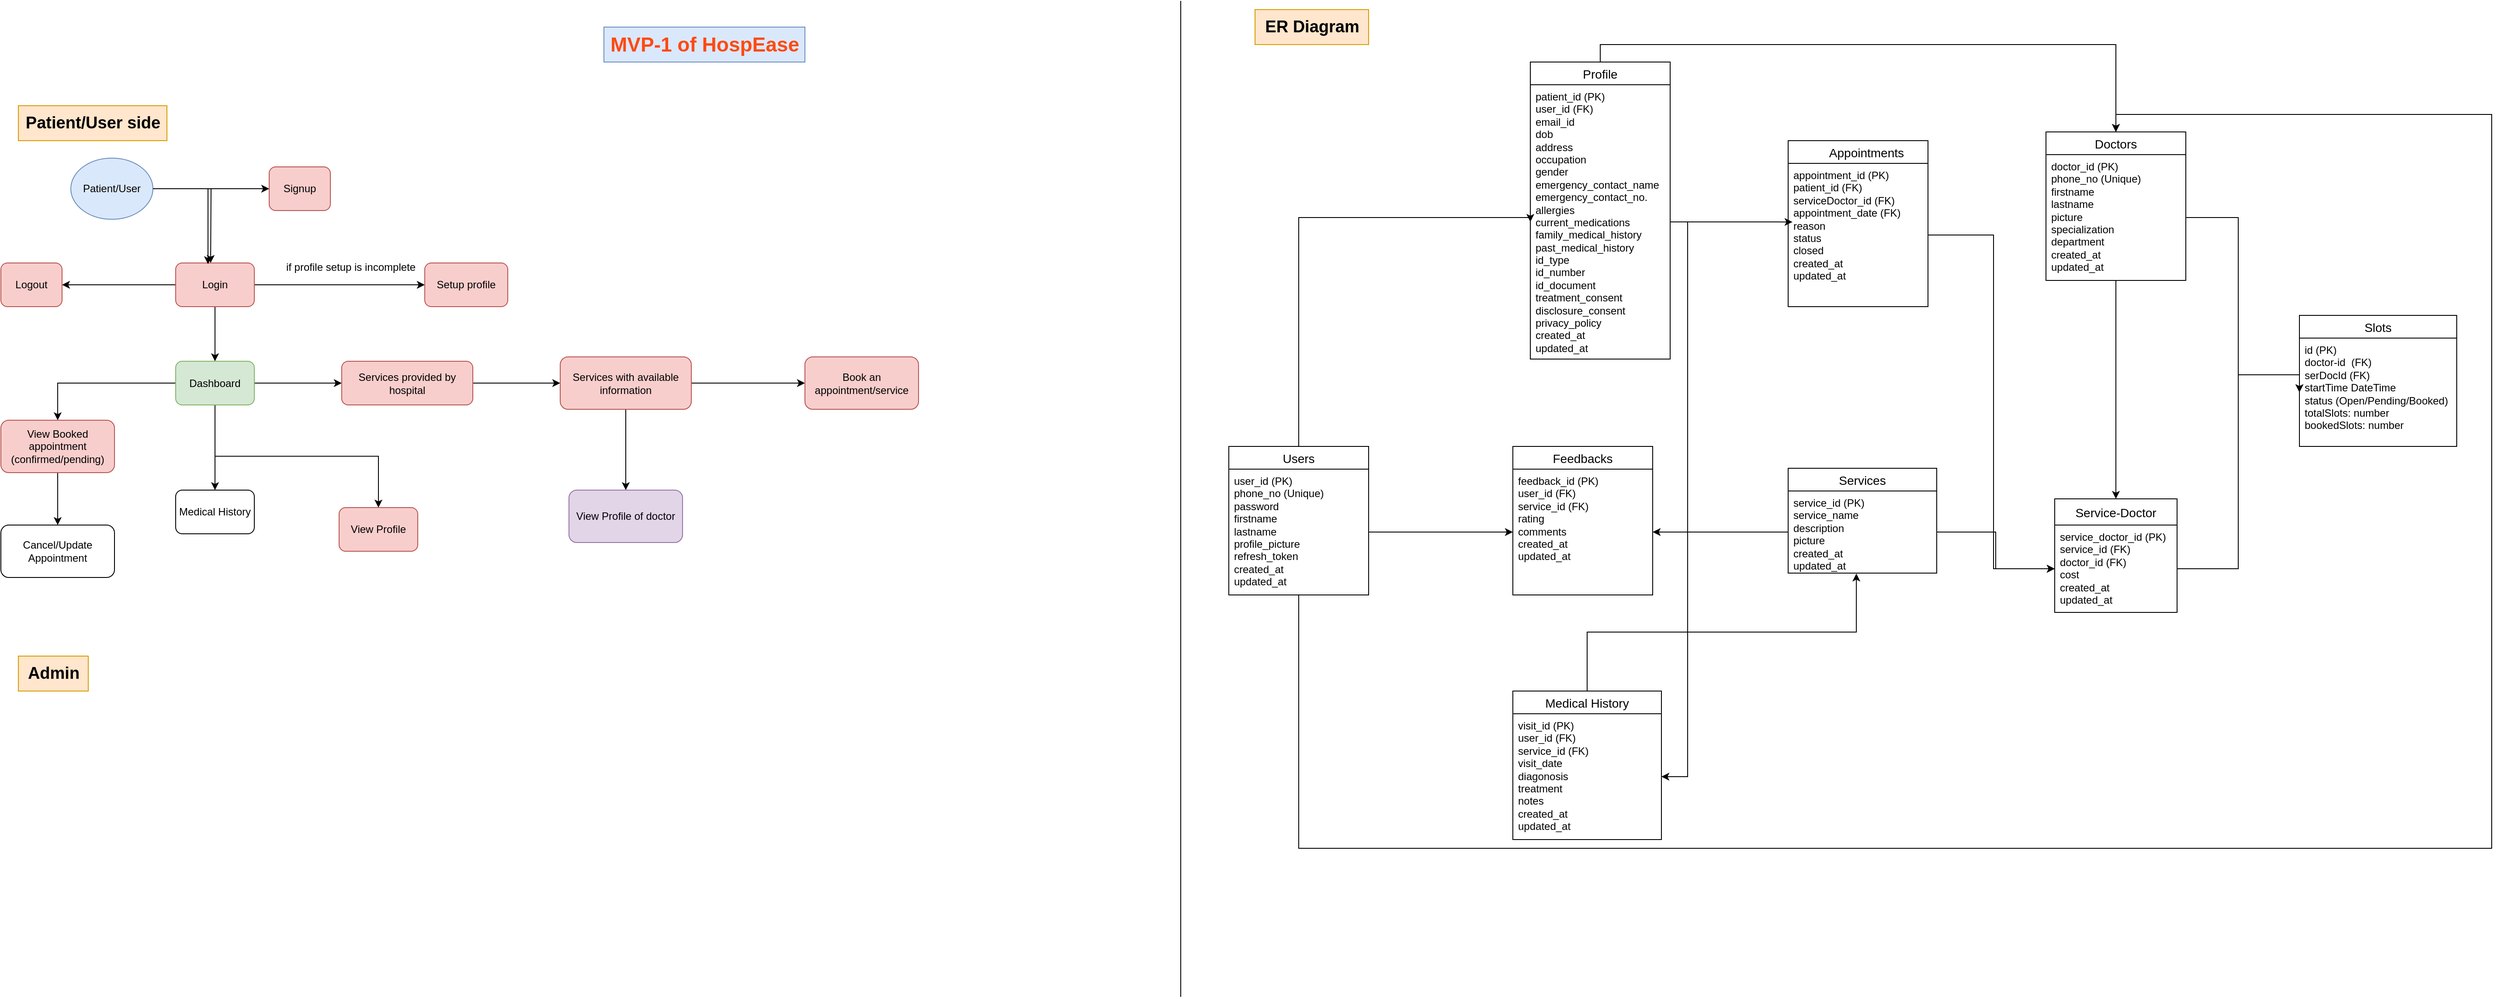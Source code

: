 <mxfile version="26.1.1">
  <diagram name="Page-1" id="d-nopnzSBq9tn4SjZCmI">
    <mxGraphModel dx="2120" dy="558" grid="1" gridSize="10" guides="1" tooltips="1" connect="1" arrows="1" fold="1" page="1" pageScale="1" pageWidth="827" pageHeight="1169" math="0" shadow="0">
      <root>
        <mxCell id="0" />
        <mxCell id="1" parent="0" />
        <mxCell id="kU3IOb3GpnpMXr-DWQhT-1" value="Patient/User side" style="text;html=1;align=center;verticalAlign=middle;resizable=0;points=[];autosize=1;strokeColor=#d79b00;fillColor=#ffe6cc;fontStyle=1;fontSize=19;" parent="1" vertex="1">
          <mxGeometry x="-780" y="120" width="170" height="40" as="geometry" />
        </mxCell>
        <mxCell id="kU3IOb3GpnpMXr-DWQhT-5" style="edgeStyle=orthogonalEdgeStyle;rounded=0;orthogonalLoop=1;jettySize=auto;html=1;exitX=1;exitY=0.5;exitDx=0;exitDy=0;entryX=0;entryY=0.5;entryDx=0;entryDy=0;" parent="1" source="kU3IOb3GpnpMXr-DWQhT-2" target="kU3IOb3GpnpMXr-DWQhT-3" edge="1">
          <mxGeometry relative="1" as="geometry" />
        </mxCell>
        <mxCell id="kU3IOb3GpnpMXr-DWQhT-2" value="Patient/User" style="ellipse;whiteSpace=wrap;html=1;fillColor=#dae8fc;strokeColor=#6c8ebf;" parent="1" vertex="1">
          <mxGeometry x="-720" y="180" width="94" height="70" as="geometry" />
        </mxCell>
        <mxCell id="kU3IOb3GpnpMXr-DWQhT-8" value="" style="edgeStyle=orthogonalEdgeStyle;rounded=0;orthogonalLoop=1;jettySize=auto;html=1;" parent="1" source="kU3IOb3GpnpMXr-DWQhT-3" edge="1">
          <mxGeometry relative="1" as="geometry">
            <mxPoint x="-560" y="300" as="targetPoint" />
          </mxGeometry>
        </mxCell>
        <mxCell id="kU3IOb3GpnpMXr-DWQhT-3" value="Signup" style="rounded=1;whiteSpace=wrap;html=1;fillColor=#f8cecc;strokeColor=#b85450;" parent="1" vertex="1">
          <mxGeometry x="-493" y="190" width="70" height="50" as="geometry" />
        </mxCell>
        <mxCell id="kU3IOb3GpnpMXr-DWQhT-10" style="edgeStyle=orthogonalEdgeStyle;rounded=0;orthogonalLoop=1;jettySize=auto;html=1;entryX=0;entryY=0.5;entryDx=0;entryDy=0;" parent="1" source="kU3IOb3GpnpMXr-DWQhT-4" target="kU3IOb3GpnpMXr-DWQhT-7" edge="1">
          <mxGeometry relative="1" as="geometry" />
        </mxCell>
        <mxCell id="kU3IOb3GpnpMXr-DWQhT-15" style="edgeStyle=orthogonalEdgeStyle;rounded=0;orthogonalLoop=1;jettySize=auto;html=1;entryX=0.5;entryY=0;entryDx=0;entryDy=0;" parent="1" source="kU3IOb3GpnpMXr-DWQhT-4" target="kU3IOb3GpnpMXr-DWQhT-13" edge="1">
          <mxGeometry relative="1" as="geometry" />
        </mxCell>
        <mxCell id="kU3IOb3GpnpMXr-DWQhT-45" style="edgeStyle=orthogonalEdgeStyle;rounded=0;orthogonalLoop=1;jettySize=auto;html=1;exitX=0;exitY=0.5;exitDx=0;exitDy=0;" parent="1" source="kU3IOb3GpnpMXr-DWQhT-4" target="kU3IOb3GpnpMXr-DWQhT-42" edge="1">
          <mxGeometry relative="1" as="geometry" />
        </mxCell>
        <mxCell id="kU3IOb3GpnpMXr-DWQhT-4" value="Login" style="rounded=1;whiteSpace=wrap;html=1;fillColor=#f8cecc;strokeColor=#b85450;" parent="1" vertex="1">
          <mxGeometry x="-600" y="300" width="90" height="50" as="geometry" />
        </mxCell>
        <mxCell id="kU3IOb3GpnpMXr-DWQhT-6" style="edgeStyle=orthogonalEdgeStyle;rounded=0;orthogonalLoop=1;jettySize=auto;html=1;entryX=0.411;entryY=0.027;entryDx=0;entryDy=0;entryPerimeter=0;" parent="1" source="kU3IOb3GpnpMXr-DWQhT-2" target="kU3IOb3GpnpMXr-DWQhT-4" edge="1">
          <mxGeometry relative="1" as="geometry" />
        </mxCell>
        <mxCell id="kU3IOb3GpnpMXr-DWQhT-7" value="Setup profile" style="whiteSpace=wrap;html=1;rounded=1;fillColor=#f8cecc;strokeColor=#b85450;" parent="1" vertex="1">
          <mxGeometry x="-315" y="300" width="95" height="50" as="geometry" />
        </mxCell>
        <mxCell id="kU3IOb3GpnpMXr-DWQhT-11" value="if profile setup is incomplete" style="text;html=1;align=center;verticalAlign=middle;resizable=0;points=[];autosize=1;strokeColor=none;fillColor=none;" parent="1" vertex="1">
          <mxGeometry x="-485" y="290" width="170" height="30" as="geometry" />
        </mxCell>
        <mxCell id="kU3IOb3GpnpMXr-DWQhT-34" style="edgeStyle=orthogonalEdgeStyle;rounded=0;orthogonalLoop=1;jettySize=auto;html=1;exitX=1;exitY=0.5;exitDx=0;exitDy=0;entryX=0;entryY=0.5;entryDx=0;entryDy=0;" parent="1" source="kU3IOb3GpnpMXr-DWQhT-13" target="kU3IOb3GpnpMXr-DWQhT-24" edge="1">
          <mxGeometry relative="1" as="geometry" />
        </mxCell>
        <mxCell id="kU3IOb3GpnpMXr-DWQhT-46" style="edgeStyle=orthogonalEdgeStyle;rounded=0;orthogonalLoop=1;jettySize=auto;html=1;exitX=0;exitY=0.5;exitDx=0;exitDy=0;entryX=0.5;entryY=0;entryDx=0;entryDy=0;" parent="1" source="kU3IOb3GpnpMXr-DWQhT-13" target="kU3IOb3GpnpMXr-DWQhT-39" edge="1">
          <mxGeometry relative="1" as="geometry" />
        </mxCell>
        <mxCell id="kU3IOb3GpnpMXr-DWQhT-51" value="" style="edgeStyle=orthogonalEdgeStyle;rounded=0;orthogonalLoop=1;jettySize=auto;html=1;" parent="1" source="kU3IOb3GpnpMXr-DWQhT-13" target="kU3IOb3GpnpMXr-DWQhT-50" edge="1">
          <mxGeometry relative="1" as="geometry" />
        </mxCell>
        <mxCell id="BbvbZVtMKgDEIU8Omq29-3" style="edgeStyle=orthogonalEdgeStyle;rounded=0;orthogonalLoop=1;jettySize=auto;html=1;exitX=0.5;exitY=1;exitDx=0;exitDy=0;entryX=0.5;entryY=0;entryDx=0;entryDy=0;" parent="1" source="kU3IOb3GpnpMXr-DWQhT-13" target="BbvbZVtMKgDEIU8Omq29-2" edge="1">
          <mxGeometry relative="1" as="geometry" />
        </mxCell>
        <mxCell id="kU3IOb3GpnpMXr-DWQhT-13" value="Dashboard" style="rounded=1;whiteSpace=wrap;html=1;fillColor=#d5e8d4;strokeColor=#82b366;" parent="1" vertex="1">
          <mxGeometry x="-600" y="412.5" width="90" height="50" as="geometry" />
        </mxCell>
        <mxCell id="kU3IOb3GpnpMXr-DWQhT-23" value="MVP-1 of&amp;nbsp;HospEase" style="text;html=1;align=center;verticalAlign=middle;resizable=0;points=[];autosize=1;strokeColor=#6c8ebf;fillColor=#dae8fc;fontSize=23;fontStyle=1;fontColor=#FF4912;" parent="1" vertex="1">
          <mxGeometry x="-110" y="30" width="230" height="40" as="geometry" />
        </mxCell>
        <mxCell id="kU3IOb3GpnpMXr-DWQhT-28" style="edgeStyle=orthogonalEdgeStyle;rounded=0;orthogonalLoop=1;jettySize=auto;html=1;exitX=1;exitY=0.5;exitDx=0;exitDy=0;entryX=0;entryY=0.5;entryDx=0;entryDy=0;" parent="1" source="kU3IOb3GpnpMXr-DWQhT-24" target="kU3IOb3GpnpMXr-DWQhT-27" edge="1">
          <mxGeometry relative="1" as="geometry" />
        </mxCell>
        <mxCell id="kU3IOb3GpnpMXr-DWQhT-24" value="Services provided by hospital" style="rounded=1;whiteSpace=wrap;html=1;fillColor=#f8cecc;strokeColor=#b85450;" parent="1" vertex="1">
          <mxGeometry x="-410" y="412.5" width="150" height="50" as="geometry" />
        </mxCell>
        <mxCell id="kU3IOb3GpnpMXr-DWQhT-36" style="edgeStyle=orthogonalEdgeStyle;rounded=0;orthogonalLoop=1;jettySize=auto;html=1;exitX=1;exitY=0.5;exitDx=0;exitDy=0;entryX=0;entryY=0.5;entryDx=0;entryDy=0;" parent="1" source="kU3IOb3GpnpMXr-DWQhT-27" target="kU3IOb3GpnpMXr-DWQhT-37" edge="1">
          <mxGeometry relative="1" as="geometry">
            <mxPoint x="220" y="438" as="targetPoint" />
          </mxGeometry>
        </mxCell>
        <mxCell id="xpr4ZzL_IEwKfA21iywP-2" style="edgeStyle=orthogonalEdgeStyle;rounded=0;orthogonalLoop=1;jettySize=auto;html=1;entryX=0.5;entryY=0;entryDx=0;entryDy=0;" parent="1" source="kU3IOb3GpnpMXr-DWQhT-27" target="xpr4ZzL_IEwKfA21iywP-1" edge="1">
          <mxGeometry relative="1" as="geometry" />
        </mxCell>
        <mxCell id="kU3IOb3GpnpMXr-DWQhT-27" value="Services with available information" style="rounded=1;whiteSpace=wrap;html=1;fillColor=#f8cecc;strokeColor=#b85450;" parent="1" vertex="1">
          <mxGeometry x="-160" y="407.5" width="150" height="60" as="geometry" />
        </mxCell>
        <mxCell id="kU3IOb3GpnpMXr-DWQhT-37" value="Book&amp;nbsp;&lt;span style=&quot;color: rgba(0, 0, 0, 0); font-family: monospace; font-size: 0px; text-align: start; text-wrap: nowrap;&quot;&gt;%3CmxGraphModel%3E%3Croot%3E%3CmxCell%20id%3D%220%22%2F%3E%3CmxCell%20id%3D%221%22%20parent%3D%220%22%2F%3E%3CmxCell%20id%3D%222%22%20value%3D%22Book%2FCancel%2FUpdate%20an%20appointment%2Fservice%22%20style%3D%22rounded%3D1%3BwhiteSpace%3Dwrap%3Bhtml%3D1%3B%22%20vertex%3D%221%22%20parent%3D%221%22%3E%3CmxGeometry%20x%3D%22-70%22%20y%3D%22365%22%20width%3D%22130%22%20height%3D%2260%22%20as%3D%22geometry%22%2F%3E%3C%2FmxCell%3E%3C%2Froot%3E%3C%2FmxGraphModel%3E&lt;/span&gt;an appointment/service" style="rounded=1;whiteSpace=wrap;html=1;fillColor=#f8cecc;strokeColor=#b85450;" parent="1" vertex="1">
          <mxGeometry x="120" y="407.5" width="130" height="60" as="geometry" />
        </mxCell>
        <mxCell id="kU3IOb3GpnpMXr-DWQhT-54" value="" style="edgeStyle=orthogonalEdgeStyle;rounded=0;orthogonalLoop=1;jettySize=auto;html=1;" parent="1" source="kU3IOb3GpnpMXr-DWQhT-39" target="kU3IOb3GpnpMXr-DWQhT-53" edge="1">
          <mxGeometry relative="1" as="geometry" />
        </mxCell>
        <mxCell id="kU3IOb3GpnpMXr-DWQhT-39" value="View Booked appointment&lt;br&gt;(confirmed/pending)" style="rounded=1;whiteSpace=wrap;html=1;fillColor=#f8cecc;strokeColor=#b85450;" parent="1" vertex="1">
          <mxGeometry x="-800" y="480" width="130" height="60" as="geometry" />
        </mxCell>
        <mxCell id="kU3IOb3GpnpMXr-DWQhT-42" value="Logout" style="rounded=1;whiteSpace=wrap;html=1;fillColor=#f8cecc;strokeColor=#b85450;" parent="1" vertex="1">
          <mxGeometry x="-800" y="300" width="70" height="50" as="geometry" />
        </mxCell>
        <mxCell id="kU3IOb3GpnpMXr-DWQhT-50" value="Medical History" style="rounded=1;whiteSpace=wrap;html=1;" parent="1" vertex="1">
          <mxGeometry x="-600" y="560" width="90" height="50" as="geometry" />
        </mxCell>
        <mxCell id="kU3IOb3GpnpMXr-DWQhT-53" value="Cancel/Update Appointment" style="rounded=1;whiteSpace=wrap;html=1;" parent="1" vertex="1">
          <mxGeometry x="-800" y="600" width="130" height="60" as="geometry" />
        </mxCell>
        <mxCell id="kU3IOb3GpnpMXr-DWQhT-56" value="Admin" style="text;html=1;align=center;verticalAlign=middle;resizable=0;points=[];autosize=1;strokeColor=#d79b00;fillColor=#ffe6cc;fontStyle=1;fontSize=19;" parent="1" vertex="1">
          <mxGeometry x="-780" y="750" width="80" height="40" as="geometry" />
        </mxCell>
        <mxCell id="l_6m57g8NWz2cNB5M_x--1" value="ER Diagram" style="text;html=1;align=center;verticalAlign=middle;resizable=0;points=[];autosize=1;strokeColor=#d79b00;fillColor=#ffe6cc;fontStyle=1;fontSize=19;" parent="1" vertex="1">
          <mxGeometry x="635" y="10" width="130" height="40" as="geometry" />
        </mxCell>
        <mxCell id="l_6m57g8NWz2cNB5M_x--2" value="" style="endArrow=none;html=1;rounded=0;" parent="1" edge="1">
          <mxGeometry width="50" height="50" relative="1" as="geometry">
            <mxPoint x="550" y="1140" as="sourcePoint" />
            <mxPoint x="550" as="targetPoint" />
          </mxGeometry>
        </mxCell>
        <mxCell id="l_6m57g8NWz2cNB5M_x--42" value="Users" style="swimlane;fontStyle=0;childLayout=stackLayout;horizontal=1;startSize=26;horizontalStack=0;resizeParent=1;resizeParentMax=0;resizeLast=0;collapsible=1;marginBottom=0;align=center;fontSize=14;" parent="1" vertex="1">
          <mxGeometry x="605" y="510" width="160" height="170" as="geometry" />
        </mxCell>
        <mxCell id="l_6m57g8NWz2cNB5M_x--45" value="user_id (PK)&lt;div&gt;phone_no (Unique)&lt;/div&gt;&lt;div&gt;password&lt;/div&gt;&lt;div&gt;firstname&lt;/div&gt;&lt;div&gt;lastname&lt;/div&gt;&lt;div&gt;profile_picture&lt;/div&gt;&lt;div&gt;refresh_token&lt;/div&gt;&lt;div&gt;created_at&lt;/div&gt;&lt;div&gt;updated_at&lt;/div&gt;" style="text;strokeColor=none;fillColor=none;spacingLeft=4;spacingRight=4;overflow=hidden;rotatable=0;points=[[0,0.5],[1,0.5]];portConstraint=eastwest;fontSize=12;whiteSpace=wrap;html=1;" parent="l_6m57g8NWz2cNB5M_x--42" vertex="1">
          <mxGeometry y="26" width="160" height="144" as="geometry" />
        </mxCell>
        <mxCell id="BbvbZVtMKgDEIU8Omq29-1" style="edgeStyle=orthogonalEdgeStyle;rounded=0;orthogonalLoop=1;jettySize=auto;html=1;exitX=0.5;exitY=0;exitDx=0;exitDy=0;entryX=0.5;entryY=0;entryDx=0;entryDy=0;" parent="1" source="l_6m57g8NWz2cNB5M_x--47" target="l_6m57g8NWz2cNB5M_x--51" edge="1">
          <mxGeometry relative="1" as="geometry" />
        </mxCell>
        <mxCell id="l_6m57g8NWz2cNB5M_x--47" value="Profile" style="swimlane;fontStyle=0;childLayout=stackLayout;horizontal=1;startSize=26;horizontalStack=0;resizeParent=1;resizeParentMax=0;resizeLast=0;collapsible=1;marginBottom=0;align=center;fontSize=14;" parent="1" vertex="1">
          <mxGeometry x="950" y="70" width="160" height="340" as="geometry" />
        </mxCell>
        <mxCell id="l_6m57g8NWz2cNB5M_x--48" value="&lt;div&gt;patient_id (PK)&lt;/div&gt;&lt;div&gt;user_id (FK)&lt;/div&gt;&lt;div&gt;email_id&lt;/div&gt;&lt;div&gt;dob&lt;/div&gt;&lt;div&gt;address&lt;/div&gt;&lt;div&gt;occupation&lt;/div&gt;&lt;div&gt;gender&lt;/div&gt;&lt;div&gt;emergency_contact_name&lt;/div&gt;&lt;div&gt;emergency_contact_no.&lt;/div&gt;&lt;div&gt;allergies&lt;/div&gt;&lt;div&gt;current_medications&lt;/div&gt;&lt;div&gt;family_medical_history&lt;/div&gt;&lt;div&gt;past_medical_history&lt;/div&gt;&lt;div&gt;id_type&lt;/div&gt;&lt;div&gt;id_number&lt;/div&gt;&lt;div&gt;id_document&lt;/div&gt;&lt;div&gt;treatment_consent&lt;/div&gt;&lt;div&gt;disclosure_consent&lt;/div&gt;&lt;div&gt;privacy_policy&lt;/div&gt;&lt;div&gt;created_at&lt;/div&gt;&lt;div&gt;updated_at&lt;/div&gt;" style="text;strokeColor=none;fillColor=none;spacingLeft=4;spacingRight=4;overflow=hidden;rotatable=0;points=[[0,0.5],[1,0.5]];portConstraint=eastwest;fontSize=12;whiteSpace=wrap;html=1;" parent="l_6m57g8NWz2cNB5M_x--47" vertex="1">
          <mxGeometry y="26" width="160" height="314" as="geometry" />
        </mxCell>
        <mxCell id="l_6m57g8NWz2cNB5M_x--88" style="edgeStyle=orthogonalEdgeStyle;rounded=0;orthogonalLoop=1;jettySize=auto;html=1;entryX=0.5;entryY=0;entryDx=0;entryDy=0;" parent="1" source="l_6m57g8NWz2cNB5M_x--51" target="l_6m57g8NWz2cNB5M_x--60" edge="1">
          <mxGeometry relative="1" as="geometry" />
        </mxCell>
        <mxCell id="l_6m57g8NWz2cNB5M_x--51" value="Doctors" style="swimlane;fontStyle=0;childLayout=stackLayout;horizontal=1;startSize=26;horizontalStack=0;resizeParent=1;resizeParentMax=0;resizeLast=0;collapsible=1;marginBottom=0;align=center;fontSize=14;" parent="1" vertex="1">
          <mxGeometry x="1540" y="150" width="160" height="170" as="geometry" />
        </mxCell>
        <mxCell id="l_6m57g8NWz2cNB5M_x--52" value="doctor_id (PK)&lt;div&gt;phone_no (Unique)&lt;/div&gt;&lt;div&gt;&lt;span style=&quot;background-color: initial;&quot;&gt;firstname&lt;/span&gt;&lt;br&gt;&lt;/div&gt;&lt;div&gt;lastname&lt;/div&gt;&lt;div&gt;picture&lt;/div&gt;&lt;div&gt;specialization&lt;/div&gt;&lt;div&gt;departm&lt;span style=&quot;color: rgba(0, 0, 0, 0); font-family: monospace; font-size: 0px; text-wrap: nowrap; background-color: initial;&quot;&gt;%3CmxGraphModel%3E%3Croot%3E%3CmxCell%20id%3D%220%22%2F%3E%3CmxCell%20id%3D%221%22%20parent%3D%220%22%2F%3E%3CmxCell%20id%3D%222%22%20value%3D%22Users%22%20style%3D%22swimlane%3BfontStyle%3D0%3BchildLayout%3DstackLayout%3Bhorizontal%3D1%3BstartSize%3D26%3BhorizontalStack%3D0%3BresizeParent%3D1%3BresizeParentMax%3D0%3BresizeLast%3D0%3Bcollapsible%3D1%3BmarginBottom%3D0%3Balign%3Dcenter%3BfontSize%3D14%3B%22%20vertex%3D%221%22%20parent%3D%221%22%3E%3CmxGeometry%20x%3D%22635%22%20y%3D%22200%22%20width%3D%22160%22%20height%3D%22170%22%20as%3D%22geometry%22%2F%3E%3C%2FmxCell%3E%3CmxCell%20id%3D%223%22%20value%3D%22user_id%20(PK)%26lt%3Bdiv%26gt%3Bphone_no%20(Unique)%26lt%3B%2Fdiv%26gt%3B%26lt%3Bdiv%26gt%3Bpassword%26lt%3B%2Fdiv%26gt%3B%26lt%3Bdiv%26gt%3Bfirstname%26lt%3B%2Fdiv%26gt%3B%26lt%3Bdiv%26gt%3Blastname%26lt%3B%2Fdiv%26gt%3B%26lt%3Bdiv%26gt%3Bprofile_picture%26lt%3B%2Fdiv%26gt%3B%26lt%3Bdiv%26gt%3Brefresh_token%26lt%3B%2Fdiv%26gt%3B%26lt%3Bdiv%26gt%3Bcreated_at%26lt%3B%2Fdiv%26gt%3B%26lt%3Bdiv%26gt%3Bupdated_at%26lt%3B%2Fdiv%26gt%3B%22%20style%3D%22text%3BstrokeColor%3Dnone%3BfillColor%3Dnone%3BspacingLeft%3D4%3BspacingRight%3D4%3Boverflow%3Dhidden%3Brotatable%3D0%3Bpoints%3D%5B%5B0%2C0.5%5D%2C%5B1%2C0.5%5D%5D%3BportConstraint%3Deastwest%3BfontSize%3D12%3BwhiteSpace%3Dwrap%3Bhtml%3D1%3B%22%20vertex%3D%221%22%20parent%3D%222%22%3E%3CmxGeometry%20y%3D%2226%22%20width%3D%22160%22%20height%3D%22144%22%20as%3D%22geometry%22%2F%3E%3C%2FmxCell%3E%3C%2Froot%3E%3C%2FmxGraphModel%3E&lt;/span&gt;&lt;span style=&quot;background-color: initial;&quot;&gt;ent&lt;/span&gt;&lt;/div&gt;&lt;div&gt;created_at&lt;/div&gt;&lt;div&gt;updated_at&lt;/div&gt;" style="text;strokeColor=none;fillColor=none;spacingLeft=4;spacingRight=4;overflow=hidden;rotatable=0;points=[[0,0.5],[1,0.5]];portConstraint=eastwest;fontSize=12;whiteSpace=wrap;html=1;" parent="l_6m57g8NWz2cNB5M_x--51" vertex="1">
          <mxGeometry y="26" width="160" height="144" as="geometry" />
        </mxCell>
        <mxCell id="l_6m57g8NWz2cNB5M_x--53" value="     Appointments" style="swimlane;fontStyle=0;childLayout=stackLayout;horizontal=1;startSize=26;horizontalStack=0;resizeParent=1;resizeParentMax=0;resizeLast=0;collapsible=1;marginBottom=0;align=center;fontSize=14;" parent="1" vertex="1">
          <mxGeometry x="1245" y="160" width="160" height="190" as="geometry" />
        </mxCell>
        <object label="appointment_id (PK)&lt;div&gt;patient_id (FK)&lt;/div&gt;&lt;div&gt;&lt;span style=&quot;background-color: initial;&quot;&gt;serviceDoctor_id (FK)&lt;/span&gt;&lt;/div&gt;&lt;div&gt;&lt;span style=&quot;background-color: initial;&quot;&gt;appointment_date (FK)&lt;/span&gt;&lt;/div&gt;&lt;div&gt;&lt;span style=&quot;background-color: initial;&quot;&gt;reason&lt;/span&gt;&lt;/div&gt;&lt;div&gt;&lt;span style=&quot;background-color: initial;&quot;&gt;status&lt;br&gt;closed&lt;/span&gt;&lt;/div&gt;&lt;div&gt;&lt;span style=&quot;background-color: initial;&quot;&gt;created_at&lt;/span&gt;&lt;br&gt;&lt;/div&gt;&lt;div&gt;updated_at&lt;/div&gt;" id="kJwGrP3urvHiM7j_G1UA-3">
          <mxCell style="text;strokeColor=none;fillColor=none;spacingLeft=4;spacingRight=4;overflow=hidden;rotatable=0;points=[[0,0.5],[1,0.5]];portConstraint=eastwest;fontSize=12;whiteSpace=wrap;html=1;" parent="l_6m57g8NWz2cNB5M_x--53" vertex="1">
            <mxGeometry y="26" width="160" height="164" as="geometry" />
          </mxCell>
        </object>
        <mxCell id="l_6m57g8NWz2cNB5M_x--58" value="Services" style="swimlane;fontStyle=0;childLayout=stackLayout;horizontal=1;startSize=26;horizontalStack=0;resizeParent=1;resizeParentMax=0;resizeLast=0;collapsible=1;marginBottom=0;align=center;fontSize=14;" parent="1" vertex="1">
          <mxGeometry x="1245" y="535" width="170" height="120" as="geometry" />
        </mxCell>
        <mxCell id="l_6m57g8NWz2cNB5M_x--59" value="service_id (PK)&lt;div&gt;service_name&lt;/div&gt;&lt;div&gt;description&lt;/div&gt;&lt;div&gt;picture&lt;/div&gt;&lt;div&gt;created_at&lt;/div&gt;&lt;div&gt;updated_at&lt;/div&gt;" style="text;strokeColor=none;fillColor=none;spacingLeft=4;spacingRight=4;overflow=hidden;rotatable=0;points=[[0,0.5],[1,0.5]];portConstraint=eastwest;fontSize=12;whiteSpace=wrap;html=1;" parent="l_6m57g8NWz2cNB5M_x--58" vertex="1">
          <mxGeometry y="26" width="170" height="94" as="geometry" />
        </mxCell>
        <mxCell id="l_6m57g8NWz2cNB5M_x--60" value="Service-Doctor" style="swimlane;fontStyle=0;childLayout=stackLayout;horizontal=1;startSize=30;horizontalStack=0;resizeParent=1;resizeParentMax=0;resizeLast=0;collapsible=1;marginBottom=0;align=center;fontSize=14;" parent="1" vertex="1">
          <mxGeometry x="1550" y="570" width="140" height="130" as="geometry" />
        </mxCell>
        <mxCell id="l_6m57g8NWz2cNB5M_x--61" value="&lt;div&gt;service_doctor_id (PK)&lt;/div&gt;service_id (FK)&lt;div&gt;doctor_id (FK)&lt;br&gt;&lt;div&gt;cost&lt;/div&gt;&lt;div&gt;&lt;span style=&quot;background-color: initial;&quot;&gt;created_at&lt;/span&gt;&lt;/div&gt;&lt;div&gt;updated_at&lt;/div&gt;&lt;/div&gt;" style="text;strokeColor=none;fillColor=none;spacingLeft=4;spacingRight=4;overflow=hidden;rotatable=0;points=[[0,0.5],[1,0.5]];portConstraint=eastwest;fontSize=12;whiteSpace=wrap;html=1;" parent="l_6m57g8NWz2cNB5M_x--60" vertex="1">
          <mxGeometry y="30" width="140" height="100" as="geometry" />
        </mxCell>
        <mxCell id="l_6m57g8NWz2cNB5M_x--64" value="Feedbacks" style="swimlane;fontStyle=0;childLayout=stackLayout;horizontal=1;startSize=26;horizontalStack=0;resizeParent=1;resizeParentMax=0;resizeLast=0;collapsible=1;marginBottom=0;align=center;fontSize=14;" parent="1" vertex="1">
          <mxGeometry x="930" y="510" width="160" height="170" as="geometry" />
        </mxCell>
        <mxCell id="l_6m57g8NWz2cNB5M_x--65" value="feedback_id (PK)&lt;div&gt;user_id (FK)&lt;/div&gt;&lt;div&gt;service_id (FK)&lt;/div&gt;&lt;div&gt;rating&lt;/div&gt;&lt;div&gt;comments&lt;/div&gt;&lt;div&gt;created_at&lt;/div&gt;&lt;div&gt;updated_at&lt;/div&gt;" style="text;strokeColor=none;fillColor=none;spacingLeft=4;spacingRight=4;overflow=hidden;rotatable=0;points=[[0,0.5],[1,0.5]];portConstraint=eastwest;fontSize=12;whiteSpace=wrap;html=1;" parent="l_6m57g8NWz2cNB5M_x--64" vertex="1">
          <mxGeometry y="26" width="160" height="144" as="geometry" />
        </mxCell>
        <mxCell id="l_6m57g8NWz2cNB5M_x--66" style="edgeStyle=orthogonalEdgeStyle;rounded=0;orthogonalLoop=1;jettySize=auto;html=1;entryX=1;entryY=0.5;entryDx=0;entryDy=0;" parent="1" source="l_6m57g8NWz2cNB5M_x--59" target="l_6m57g8NWz2cNB5M_x--65" edge="1">
          <mxGeometry relative="1" as="geometry" />
        </mxCell>
        <mxCell id="l_6m57g8NWz2cNB5M_x--70" value="Medical History" style="swimlane;fontStyle=0;childLayout=stackLayout;horizontal=1;startSize=26;horizontalStack=0;resizeParent=1;resizeParentMax=0;resizeLast=0;collapsible=1;marginBottom=0;align=center;fontSize=14;" parent="1" vertex="1">
          <mxGeometry x="930" y="790" width="170" height="170" as="geometry" />
        </mxCell>
        <mxCell id="l_6m57g8NWz2cNB5M_x--71" value="visit_id (PK)&lt;div&gt;user_id (FK)&lt;/div&gt;&lt;div&gt;&lt;span style=&quot;background-color: initial;&quot;&gt;service_id (FK)&lt;/span&gt;&lt;/div&gt;&lt;div&gt;&lt;span style=&quot;background-color: initial;&quot;&gt;visit_date&lt;/span&gt;&lt;br&gt;&lt;/div&gt;&lt;div&gt;diagonosis&lt;br&gt;&lt;/div&gt;&lt;div&gt;treatment&lt;/div&gt;&lt;div&gt;notes&lt;/div&gt;&lt;div&gt;created_at&lt;/div&gt;&lt;div&gt;updated_at&lt;/div&gt;" style="text;strokeColor=none;fillColor=none;spacingLeft=4;spacingRight=4;overflow=hidden;rotatable=0;points=[[0,0.5],[1,0.5]];portConstraint=eastwest;fontSize=12;whiteSpace=wrap;html=1;" parent="l_6m57g8NWz2cNB5M_x--70" vertex="1">
          <mxGeometry y="26" width="170" height="144" as="geometry" />
        </mxCell>
        <mxCell id="l_6m57g8NWz2cNB5M_x--75" style="edgeStyle=orthogonalEdgeStyle;rounded=0;orthogonalLoop=1;jettySize=auto;html=1;" parent="1" source="l_6m57g8NWz2cNB5M_x--45" target="l_6m57g8NWz2cNB5M_x--65" edge="1">
          <mxGeometry relative="1" as="geometry" />
        </mxCell>
        <mxCell id="l_6m57g8NWz2cNB5M_x--76" style="edgeStyle=orthogonalEdgeStyle;rounded=0;orthogonalLoop=1;jettySize=auto;html=1;exitX=0.5;exitY=0;exitDx=0;exitDy=0;entryX=0;entryY=0.5;entryDx=0;entryDy=0;" parent="1" source="l_6m57g8NWz2cNB5M_x--42" target="l_6m57g8NWz2cNB5M_x--48" edge="1">
          <mxGeometry relative="1" as="geometry">
            <Array as="points">
              <mxPoint x="685" y="248" />
              <mxPoint x="950" y="248" />
            </Array>
            <mxPoint x="910" y="250" as="targetPoint" />
          </mxGeometry>
        </mxCell>
        <mxCell id="l_6m57g8NWz2cNB5M_x--85" style="edgeStyle=orthogonalEdgeStyle;rounded=0;orthogonalLoop=1;jettySize=auto;html=1;entryX=0.459;entryY=1.005;entryDx=0;entryDy=0;entryPerimeter=0;" parent="1" source="l_6m57g8NWz2cNB5M_x--70" target="l_6m57g8NWz2cNB5M_x--59" edge="1">
          <mxGeometry relative="1" as="geometry" />
        </mxCell>
        <mxCell id="MBK7N84gY1f2L6K9YG1n-1" style="edgeStyle=orthogonalEdgeStyle;rounded=0;orthogonalLoop=1;jettySize=auto;html=1;exitX=1;exitY=0.5;exitDx=0;exitDy=0;" parent="1" source="l_6m57g8NWz2cNB5M_x--48" target="l_6m57g8NWz2cNB5M_x--71" edge="1">
          <mxGeometry relative="1" as="geometry" />
        </mxCell>
        <mxCell id="BbvbZVtMKgDEIU8Omq29-2" value="View Profile" style="rounded=1;whiteSpace=wrap;html=1;fillColor=#f8cecc;strokeColor=#b85450;" parent="1" vertex="1">
          <mxGeometry x="-413" y="580" width="90" height="50" as="geometry" />
        </mxCell>
        <mxCell id="xpr4ZzL_IEwKfA21iywP-1" value="View Profile of doctor" style="rounded=1;whiteSpace=wrap;html=1;fillColor=#e1d5e7;strokeColor=#9673a6;" parent="1" vertex="1">
          <mxGeometry x="-150" y="560" width="130" height="60" as="geometry" />
        </mxCell>
        <mxCell id="xpr4ZzL_IEwKfA21iywP-5" style="edgeStyle=orthogonalEdgeStyle;rounded=0;orthogonalLoop=1;jettySize=auto;html=1;entryX=0;entryY=0.5;entryDx=0;entryDy=0;" parent="1" source="kJwGrP3urvHiM7j_G1UA-3" target="l_6m57g8NWz2cNB5M_x--61" edge="1">
          <mxGeometry relative="1" as="geometry">
            <Array as="points">
              <mxPoint x="1480" y="268" />
              <mxPoint x="1480" y="650" />
            </Array>
          </mxGeometry>
        </mxCell>
        <mxCell id="zdknZMGPA2ygF-txJVr2-1" style="edgeStyle=orthogonalEdgeStyle;rounded=0;orthogonalLoop=1;jettySize=auto;html=1;entryX=0.031;entryY=0.409;entryDx=0;entryDy=0;entryPerimeter=0;" parent="1" source="l_6m57g8NWz2cNB5M_x--48" target="kJwGrP3urvHiM7j_G1UA-3" edge="1">
          <mxGeometry relative="1" as="geometry" />
        </mxCell>
        <mxCell id="zdknZMGPA2ygF-txJVr2-2" value="Slots" style="swimlane;fontStyle=0;childLayout=stackLayout;horizontal=1;startSize=26;horizontalStack=0;resizeParent=1;resizeParentMax=0;resizeLast=0;collapsible=1;marginBottom=0;align=center;fontSize=14;" parent="1" vertex="1">
          <mxGeometry x="1830" y="360" width="180" height="150" as="geometry" />
        </mxCell>
        <mxCell id="zdknZMGPA2ygF-txJVr2-3" value="id (PK)&lt;div&gt;&lt;span style=&quot;background-color: initial;&quot;&gt;doctor-id &lt;/span&gt;&lt;span style=&quot;background-color: initial; white-space: pre;&quot;&gt;&#x9;&lt;/span&gt;&lt;span style=&quot;background-color: initial;&quot;&gt;(FK)&lt;/span&gt;&lt;/div&gt;&lt;div&gt;serDocId (FK)&lt;/div&gt;&lt;div&gt;startTime DateTime&lt;/div&gt;&lt;div&gt;status (Open/Pending/Booked)&lt;/div&gt;&lt;div&gt;totalSlots: number&lt;/div&gt;&lt;div&gt;bookedSlots: number&lt;/div&gt;&lt;div&gt;&lt;br&gt;&lt;/div&gt;" style="text;strokeColor=none;fillColor=none;spacingLeft=4;spacingRight=4;overflow=hidden;rotatable=0;points=[[0,0.5],[1,0.5]];portConstraint=eastwest;fontSize=12;whiteSpace=wrap;html=1;" parent="zdknZMGPA2ygF-txJVr2-2" vertex="1">
          <mxGeometry y="26" width="180" height="124" as="geometry" />
        </mxCell>
        <mxCell id="aLbkwMKQ-OnVs0WREUnk-1" style="edgeStyle=orthogonalEdgeStyle;rounded=0;orthogonalLoop=1;jettySize=auto;html=1;exitX=1;exitY=0.5;exitDx=0;exitDy=0;entryX=0;entryY=0.5;entryDx=0;entryDy=0;" parent="1" source="l_6m57g8NWz2cNB5M_x--59" target="l_6m57g8NWz2cNB5M_x--61" edge="1">
          <mxGeometry relative="1" as="geometry" />
        </mxCell>
        <mxCell id="aLbkwMKQ-OnVs0WREUnk-3" style="edgeStyle=orthogonalEdgeStyle;rounded=0;orthogonalLoop=1;jettySize=auto;html=1;exitX=1;exitY=0.5;exitDx=0;exitDy=0;entryX=0;entryY=0.5;entryDx=0;entryDy=0;" parent="1" source="l_6m57g8NWz2cNB5M_x--61" target="zdknZMGPA2ygF-txJVr2-3" edge="1">
          <mxGeometry relative="1" as="geometry">
            <Array as="points">
              <mxPoint x="1760" y="650" />
              <mxPoint x="1760" y="428" />
            </Array>
          </mxGeometry>
        </mxCell>
        <mxCell id="aLbkwMKQ-OnVs0WREUnk-4" style="edgeStyle=orthogonalEdgeStyle;rounded=0;orthogonalLoop=1;jettySize=auto;html=1;entryX=0;entryY=0.5;entryDx=0;entryDy=0;" parent="1" source="l_6m57g8NWz2cNB5M_x--52" target="zdknZMGPA2ygF-txJVr2-3" edge="1">
          <mxGeometry relative="1" as="geometry">
            <Array as="points">
              <mxPoint x="1760" y="248" />
              <mxPoint x="1760" y="428" />
            </Array>
          </mxGeometry>
        </mxCell>
        <mxCell id="AQQ5nqEVWCMScgLIob5a-2" style="edgeStyle=orthogonalEdgeStyle;rounded=0;orthogonalLoop=1;jettySize=auto;html=1;entryX=0.5;entryY=0;entryDx=0;entryDy=0;" edge="1" parent="1" source="l_6m57g8NWz2cNB5M_x--45" target="l_6m57g8NWz2cNB5M_x--51">
          <mxGeometry relative="1" as="geometry">
            <Array as="points">
              <mxPoint x="685" y="970" />
              <mxPoint x="2050" y="970" />
              <mxPoint x="2050" y="130" />
              <mxPoint x="1620" y="130" />
            </Array>
          </mxGeometry>
        </mxCell>
      </root>
    </mxGraphModel>
  </diagram>
</mxfile>
